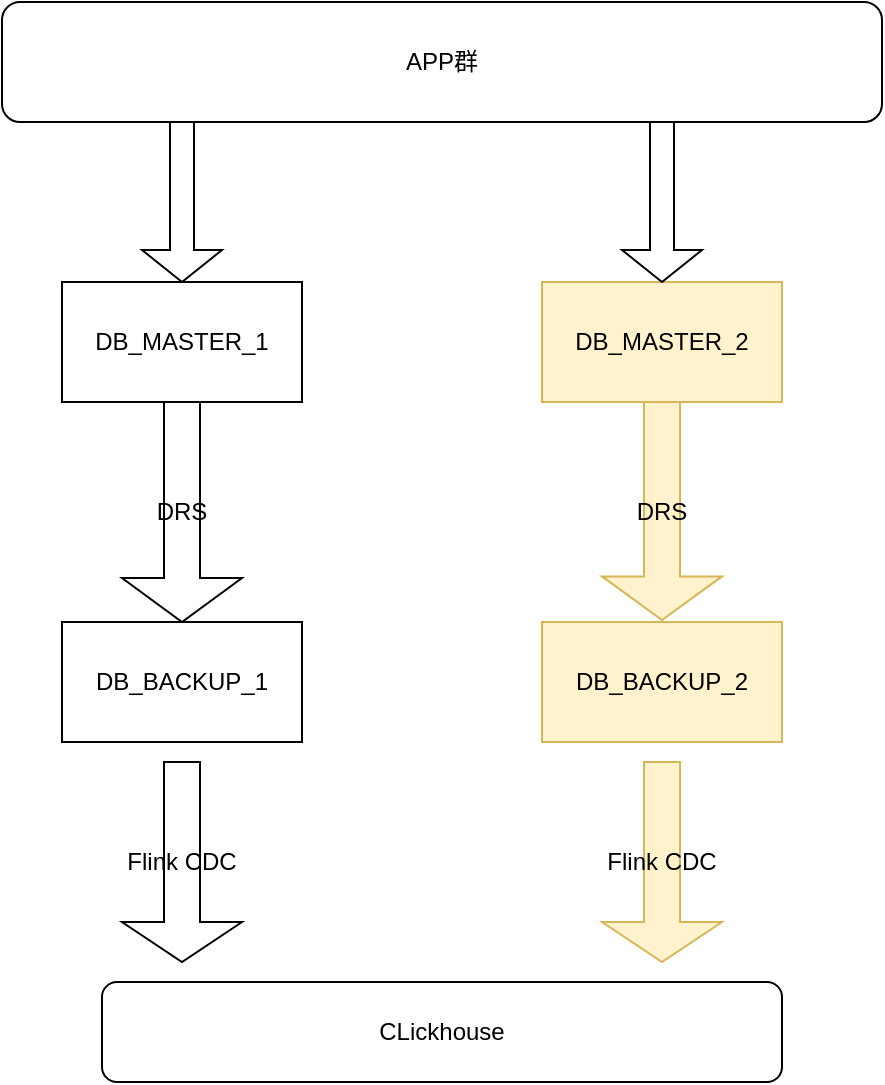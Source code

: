 <mxfile version="21.7.2" type="github" pages="2">
  <diagram name="第 1 页" id="qsA7nAwAdNASHieRgJQB">
    <mxGraphModel dx="1434" dy="833" grid="1" gridSize="10" guides="1" tooltips="1" connect="1" arrows="1" fold="1" page="1" pageScale="1" pageWidth="827" pageHeight="1169" math="0" shadow="0">
      <root>
        <mxCell id="0" />
        <mxCell id="1" parent="0" />
        <mxCell id="IXahhotZENDEbimjL1xp-6" style="edgeStyle=orthogonalEdgeStyle;rounded=0;orthogonalLoop=1;jettySize=auto;html=1;exitX=0.5;exitY=0.975;exitDx=0;exitDy=0;exitPerimeter=0;" parent="1" edge="1">
          <mxGeometry relative="1" as="geometry">
            <mxPoint x="190" y="288" as="sourcePoint" />
          </mxGeometry>
        </mxCell>
        <mxCell id="IXahhotZENDEbimjL1xp-7" style="edgeStyle=orthogonalEdgeStyle;rounded=0;orthogonalLoop=1;jettySize=auto;html=1;exitX=0.5;exitY=0.975;exitDx=0;exitDy=0;exitPerimeter=0;" parent="1" edge="1">
          <mxGeometry relative="1" as="geometry">
            <mxPoint x="430" y="390" as="targetPoint" />
          </mxGeometry>
        </mxCell>
        <mxCell id="IXahhotZENDEbimjL1xp-8" value="CLickhouse" style="rounded=1;whiteSpace=wrap;html=1;" parent="1" vertex="1">
          <mxGeometry x="150" y="640" width="340" height="50" as="geometry" />
        </mxCell>
        <mxCell id="IXahhotZENDEbimjL1xp-11" value="Flink CDC" style="shape=singleArrow;direction=south;whiteSpace=wrap;html=1;" parent="1" vertex="1">
          <mxGeometry x="160" y="530" width="60" height="100" as="geometry" />
        </mxCell>
        <mxCell id="IXahhotZENDEbimjL1xp-12" value="Flink CDC" style="shape=singleArrow;direction=south;whiteSpace=wrap;html=1;fillColor=#fff2cc;strokeColor=#d6b656;" parent="1" vertex="1">
          <mxGeometry x="400" y="530" width="60" height="100" as="geometry" />
        </mxCell>
        <mxCell id="IXahhotZENDEbimjL1xp-13" value="DB_MASTER_1" style="rounded=0;whiteSpace=wrap;html=1;" parent="1" vertex="1">
          <mxGeometry x="130" y="290" width="120" height="60" as="geometry" />
        </mxCell>
        <mxCell id="IXahhotZENDEbimjL1xp-14" value="DB_MASTER_2" style="rounded=0;whiteSpace=wrap;html=1;fillColor=#fff2cc;strokeColor=#d6b656;" parent="1" vertex="1">
          <mxGeometry x="370" y="290" width="120" height="60" as="geometry" />
        </mxCell>
        <mxCell id="IXahhotZENDEbimjL1xp-15" value="DB_BACKUP_2" style="rounded=0;whiteSpace=wrap;html=1;fillColor=#fff2cc;strokeColor=#d6b656;" parent="1" vertex="1">
          <mxGeometry x="370" y="460" width="120" height="60" as="geometry" />
        </mxCell>
        <mxCell id="IXahhotZENDEbimjL1xp-16" value="DB_BACKUP_1" style="rounded=0;whiteSpace=wrap;html=1;" parent="1" vertex="1">
          <mxGeometry x="130" y="460" width="120" height="60" as="geometry" />
        </mxCell>
        <mxCell id="9LFnU_bApeq4fVWj5Kd6-1" value="DRS" style="shape=singleArrow;direction=south;whiteSpace=wrap;html=1;" parent="1" vertex="1">
          <mxGeometry x="160" y="350" width="60" height="110" as="geometry" />
        </mxCell>
        <mxCell id="9LFnU_bApeq4fVWj5Kd6-2" value="DRS" style="shape=singleArrow;direction=south;whiteSpace=wrap;html=1;fillColor=#fff2cc;strokeColor=#d6b656;" parent="1" vertex="1">
          <mxGeometry x="400" y="350" width="60" height="109" as="geometry" />
        </mxCell>
        <mxCell id="g3bt5XTVbCjW5nE85IyD-1" value="APP群" style="rounded=1;whiteSpace=wrap;html=1;" vertex="1" parent="1">
          <mxGeometry x="100" y="150" width="440" height="60" as="geometry" />
        </mxCell>
        <mxCell id="g3bt5XTVbCjW5nE85IyD-5" value="" style="shape=singleArrow;direction=south;whiteSpace=wrap;html=1;" vertex="1" parent="1">
          <mxGeometry x="170" y="210" width="40" height="80" as="geometry" />
        </mxCell>
        <mxCell id="g3bt5XTVbCjW5nE85IyD-6" value="" style="shape=singleArrow;direction=south;whiteSpace=wrap;html=1;" vertex="1" parent="1">
          <mxGeometry x="410" y="210" width="40" height="80" as="geometry" />
        </mxCell>
      </root>
    </mxGraphModel>
  </diagram>
  <diagram id="8HLk-VeAkFTtaC2HQgmH" name="第 2 页">
    <mxGraphModel dx="1434" dy="833" grid="1" gridSize="10" guides="1" tooltips="1" connect="1" arrows="1" fold="1" page="1" pageScale="1" pageWidth="827" pageHeight="1169" math="0" shadow="0">
      <root>
        <mxCell id="0" />
        <mxCell id="1" parent="0" />
        <mxCell id="iffqde4-TSKEQajBlg3I-8" value="" style="edgeStyle=orthogonalEdgeStyle;rounded=0;orthogonalLoop=1;jettySize=auto;html=1;" parent="1" source="iffqde4-TSKEQajBlg3I-1" target="iffqde4-TSKEQajBlg3I-7" edge="1">
          <mxGeometry relative="1" as="geometry" />
        </mxCell>
        <mxCell id="iffqde4-TSKEQajBlg3I-1" value="代码改造，删除跨库调用" style="rounded=1;whiteSpace=wrap;html=1;" parent="1" vertex="1">
          <mxGeometry x="120" y="330" width="120" height="60" as="geometry" />
        </mxCell>
        <mxCell id="iffqde4-TSKEQajBlg3I-6" value="" style="edgeStyle=orthogonalEdgeStyle;rounded=0;orthogonalLoop=1;jettySize=auto;html=1;" parent="1" source="iffqde4-TSKEQajBlg3I-4" target="iffqde4-TSKEQajBlg3I-5" edge="1">
          <mxGeometry relative="1" as="geometry" />
        </mxCell>
        <mxCell id="iffqde4-TSKEQajBlg3I-4" value="新增MYSQL" style="rounded=1;whiteSpace=wrap;html=1;" parent="1" vertex="1">
          <mxGeometry x="120" y="460" width="120" height="60" as="geometry" />
        </mxCell>
        <mxCell id="iffqde4-TSKEQajBlg3I-5" value="开启数据同步，老-&amp;gt;新" style="whiteSpace=wrap;html=1;rounded=1;" parent="1" vertex="1">
          <mxGeometry x="320" y="460" width="140" height="60" as="geometry" />
        </mxCell>
        <mxCell id="iffqde4-TSKEQajBlg3I-7" value="修改CRM JDBC连接指向新库" style="whiteSpace=wrap;html=1;rounded=1;" parent="1" vertex="1">
          <mxGeometry x="330" y="330" width="120" height="60" as="geometry" />
        </mxCell>
      </root>
    </mxGraphModel>
  </diagram>
</mxfile>
